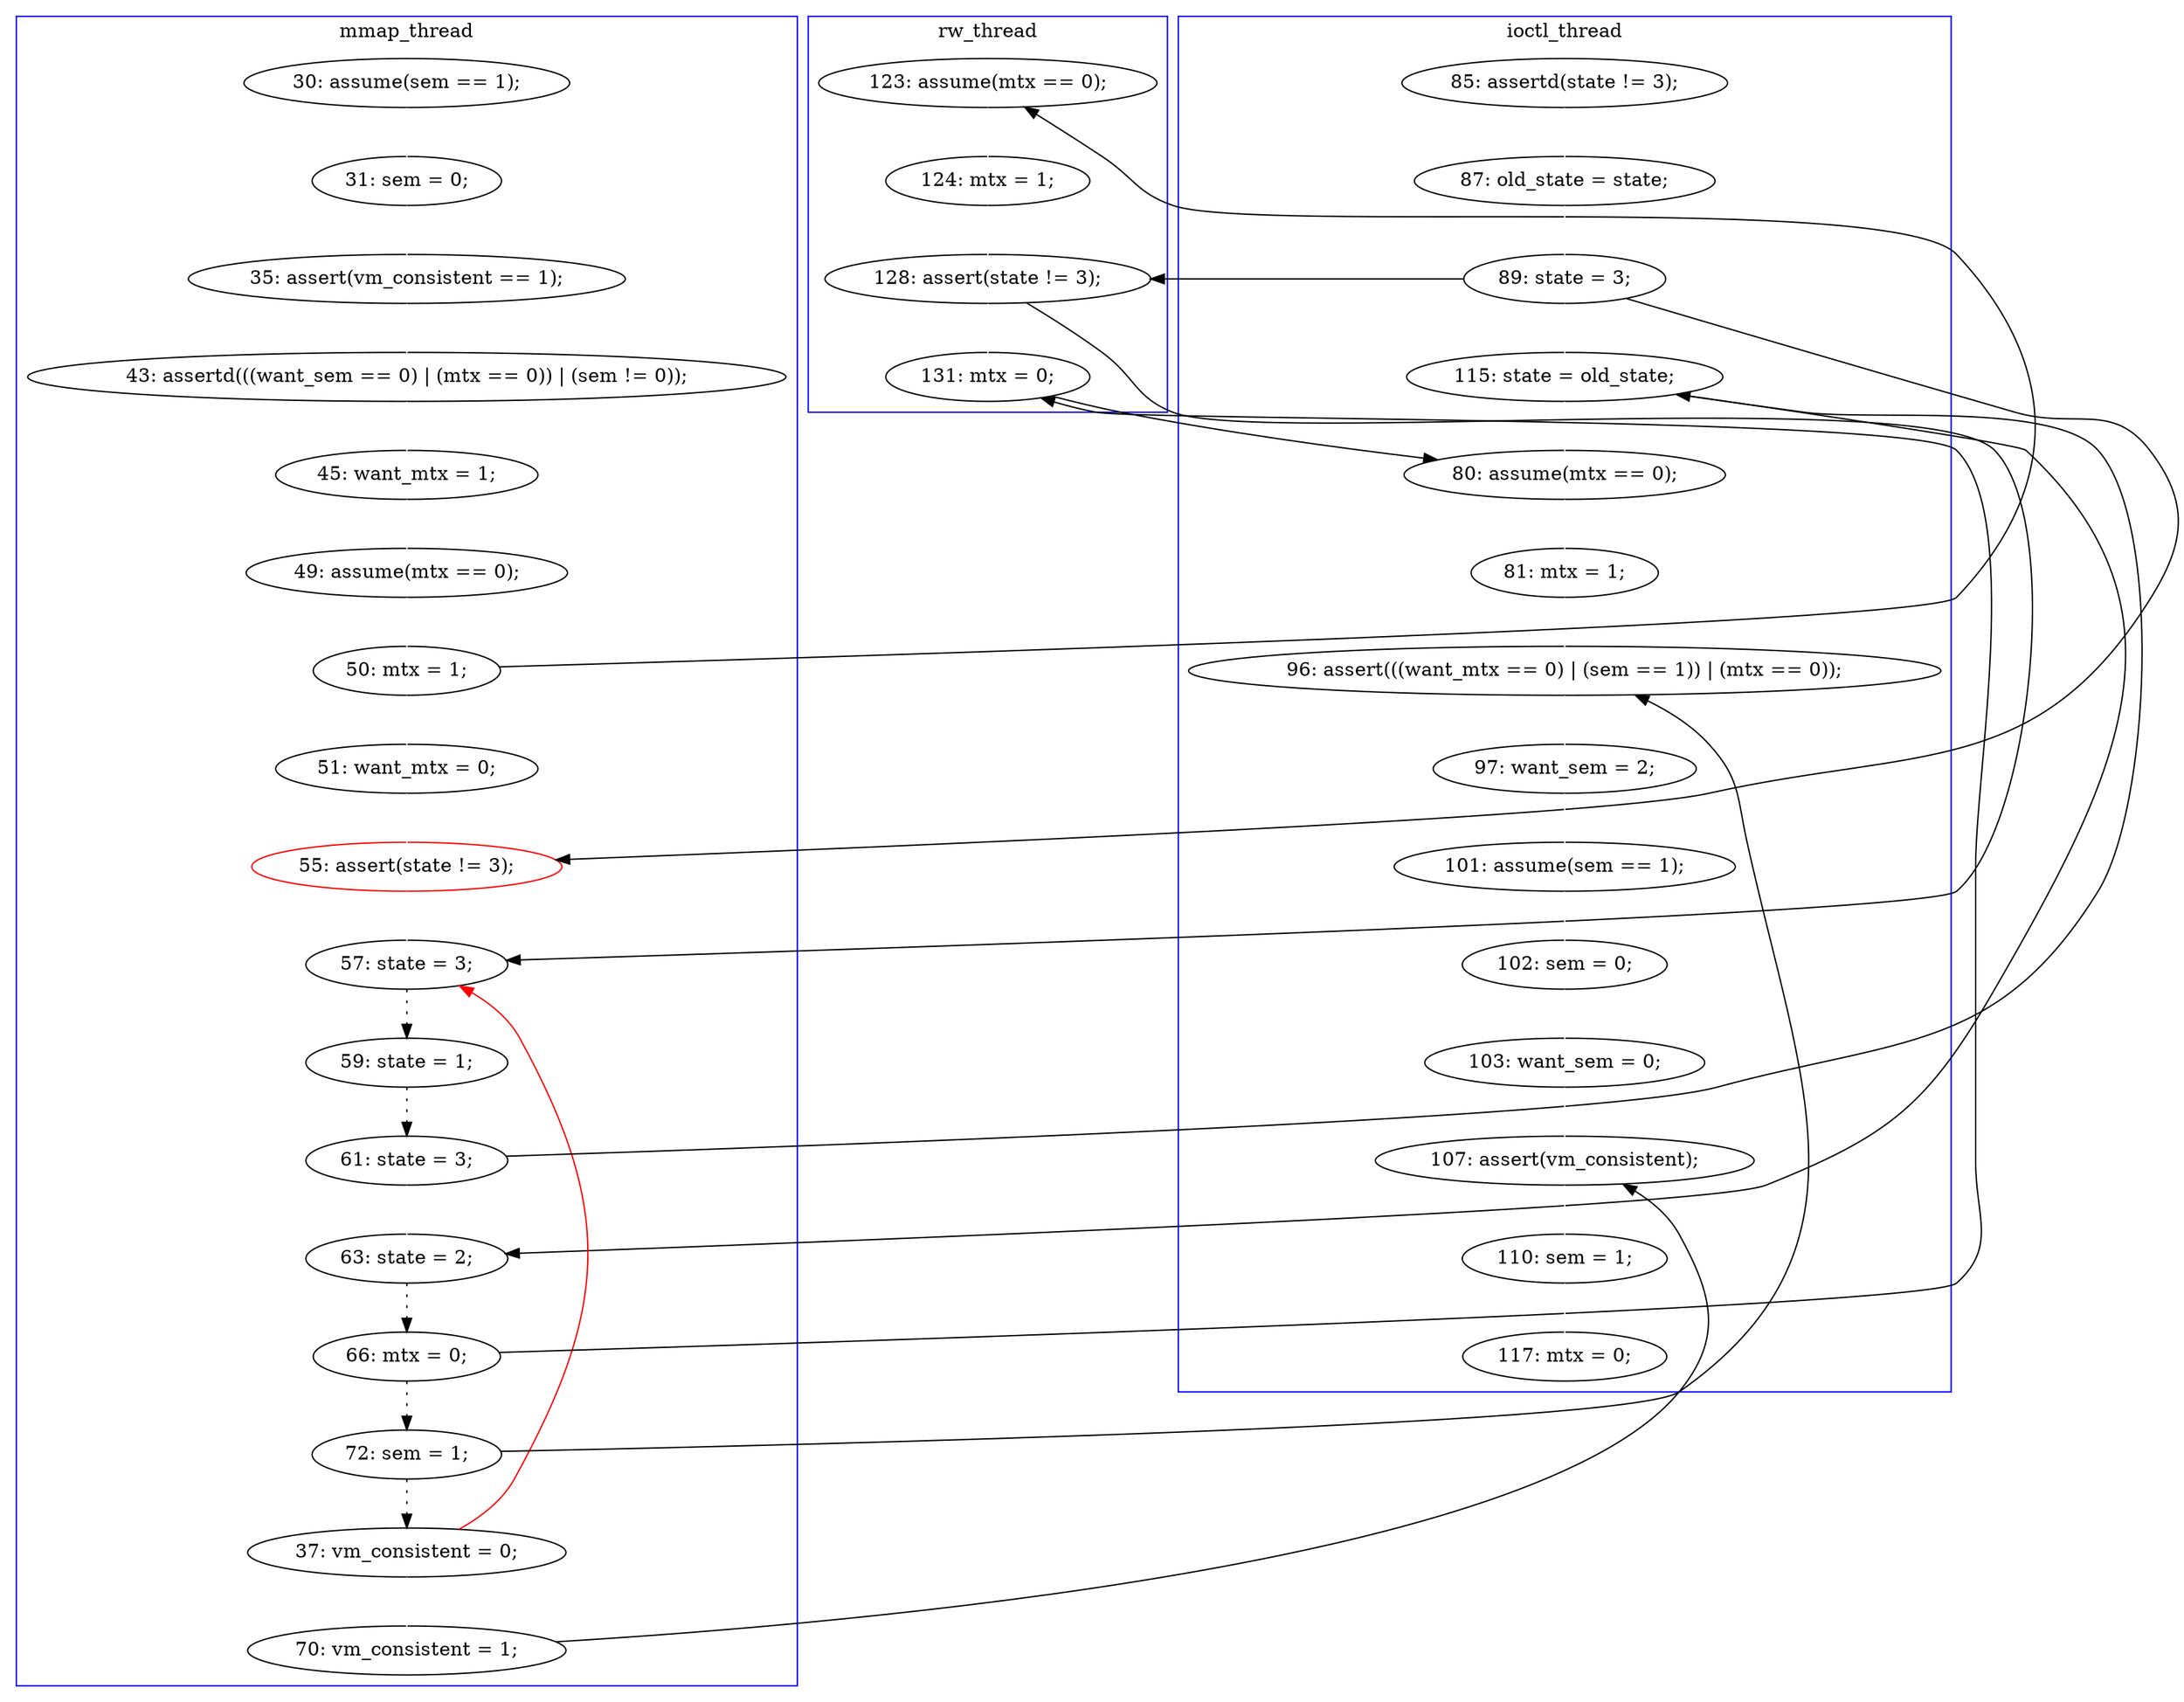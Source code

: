 digraph Counterexample {
	32 -> 33 [color = black, style = solid, constraint = false]
	11 -> 12 [color = white, style = solid]
	44 -> 47 [color = white, style = solid]
	16 -> 18 [color = white, style = solid]
	19 -> 20 [color = white, style = solid]
	32 -> 43 [color = white, style = solid]
	18 -> 19 [color = white, style = solid]
	23 -> 32 [color = white, style = solid]
	25 -> 29 [color = white, style = solid]
	38 -> 43 [color = black, style = solid, constraint = false]
	28 -> 38 [color = white, style = solid]
	37 -> 29 [color = red, style = solid, constraint = false]
	33 -> 35 [color = black, style = dotted]
	35 -> 36 [color = black, style = dotted]
	28 -> 29 [color = black, style = solid, constraint = false]
	30 -> 31 [color = black, style = dotted]
	23 -> 28 [color = black, style = solid, constraint = false]
	13 -> 14 [color = white, style = solid]
	20 -> 25 [color = white, style = solid]
	12 -> 13 [color = white, style = solid]
	39 -> 52 [color = black, style = solid, constraint = false]
	37 -> 39 [color = white, style = solid]
	36 -> 37 [color = black, style = dotted]
	51 -> 52 [color = white, style = solid]
	50 -> 51 [color = white, style = solid]
	52 -> 56 [color = white, style = solid]
	56 -> 57 [color = white, style = solid]
	22 -> 23 [color = white, style = solid]
	14 -> 16 [color = white, style = solid]
	21 -> 22 [color = white, style = solid]
	47 -> 48 [color = white, style = solid]
	23 -> 25 [color = black, style = solid, constraint = false]
	31 -> 33 [color = white, style = solid]
	19 -> 26 [color = black, style = solid, constraint = false]
	36 -> 47 [color = black, style = solid, constraint = false]
	48 -> 49 [color = white, style = solid]
	43 -> 44 [color = white, style = solid]
	26 -> 27 [color = white, style = solid]
	35 -> 38 [color = black, style = solid, constraint = false]
	27 -> 28 [color = white, style = solid]
	49 -> 50 [color = white, style = solid]
	31 -> 32 [color = black, style = solid, constraint = false]
	29 -> 30 [color = black, style = dotted]
	subgraph cluster3 {
		label = rw_thread
		color = blue
		38  [label = "131: mtx = 0;"]
		26  [label = "123: assume(mtx == 0);"]
		27  [label = "124: mtx = 1;"]
		28  [label = "128: assert(state != 3);"]
	}
	subgraph cluster2 {
		label = ioctl_thread
		color = blue
		43  [label = "80: assume(mtx == 0);"]
		44  [label = "81: mtx = 1;"]
		21  [label = "85: assertd(state != 3);"]
		57  [label = "117: mtx = 0;"]
		51  [label = "103: want_sem = 0;"]
		22  [label = "87: old_state = state;"]
		50  [label = "102: sem = 0;"]
		49  [label = "101: assume(sem == 1);"]
		48  [label = "97: want_sem = 2;"]
		23  [label = "89: state = 3;"]
		52  [label = "107: assert(vm_consistent);"]
		47  [label = "96: assert(((want_mtx == 0) | (sem == 1)) | (mtx == 0));"]
		56  [label = "110: sem = 1;"]
		32  [label = "115: state = old_state;"]
	}
	subgraph cluster1 {
		label = mmap_thread
		color = blue
		11  [label = "30: assume(sem == 1);"]
		31  [label = "61: state = 3;"]
		35  [label = "66: mtx = 0;"]
		36  [label = "72: sem = 1;"]
		25  [label = "55: assert(state != 3);", color = red]
		14  [label = "43: assertd(((want_sem == 0) | (mtx == 0)) | (sem != 0));"]
		37  [label = "37: vm_consistent = 0;"]
		19  [label = "50: mtx = 1;"]
		16  [label = "45: want_mtx = 1;"]
		18  [label = "49: assume(mtx == 0);"]
		33  [label = "63: state = 2;"]
		30  [label = "59: state = 1;"]
		29  [label = "57: state = 3;"]
		13  [label = "35: assert(vm_consistent == 1);"]
		12  [label = "31: sem = 0;"]
		20  [label = "51: want_mtx = 0;"]
		39  [label = "70: vm_consistent = 1;"]
	}
}